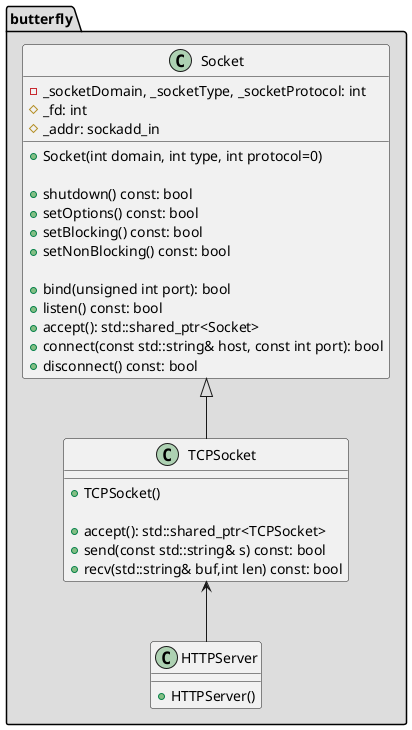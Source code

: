 @startuml
'https://plantuml.com/sequence-diagram
package butterfly #DDDDDD
{

class Socket
{
    - _socketDomain, _socketType, _socketProtocol: int
    #_fd: int
    #_addr: sockadd_in

    +Socket(int domain, int type, int protocol=0)

    +shutdown() const: bool
    +setOptions() const: bool
    +setBlocking() const: bool
    +setNonBlocking() const: bool

    +bind(unsigned int port): bool
    +listen() const: bool
    +accept(): std::shared_ptr<Socket>
    +connect(const std::string& host, const int port): bool
    +disconnect() const: bool
}

class TCPSocket
{

    +TCPSocket()

    +accept(): std::shared_ptr<TCPSocket>
    +send(const std::string& s) const: bool
    +recv(std::string& buf,int len) const: bool
}

class HTTPServer
{

    +HTTPServer()
}

Socket <|-- TCPSocket
TCPSocket <-- HTTPServer

}
@enduml